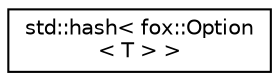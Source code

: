 digraph "Graphical Class Hierarchy"
{
 // LATEX_PDF_SIZE
  edge [fontname="Helvetica",fontsize="10",labelfontname="Helvetica",labelfontsize="10"];
  node [fontname="Helvetica",fontsize="10",shape=record];
  rankdir="LR";
  Node0 [label="std::hash\< fox::Option\l\< T \> \>",height=0.2,width=0.4,color="black", fillcolor="white", style="filled",URL="$structstd_1_1hash_3_01fox_1_1Option_3_01T_01_4_01_4.html",tooltip=" "];
}

